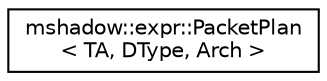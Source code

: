 digraph "Graphical Class Hierarchy"
{
 // LATEX_PDF_SIZE
  edge [fontname="Helvetica",fontsize="10",labelfontname="Helvetica",labelfontsize="10"];
  node [fontname="Helvetica",fontsize="10",shape=record];
  rankdir="LR";
  Node0 [label="mshadow::expr::PacketPlan\l\< TA, DType, Arch \>",height=0.2,width=0.4,color="black", fillcolor="white", style="filled",URL="$classmshadow_1_1expr_1_1PacketPlan.html",tooltip=" "];
}
